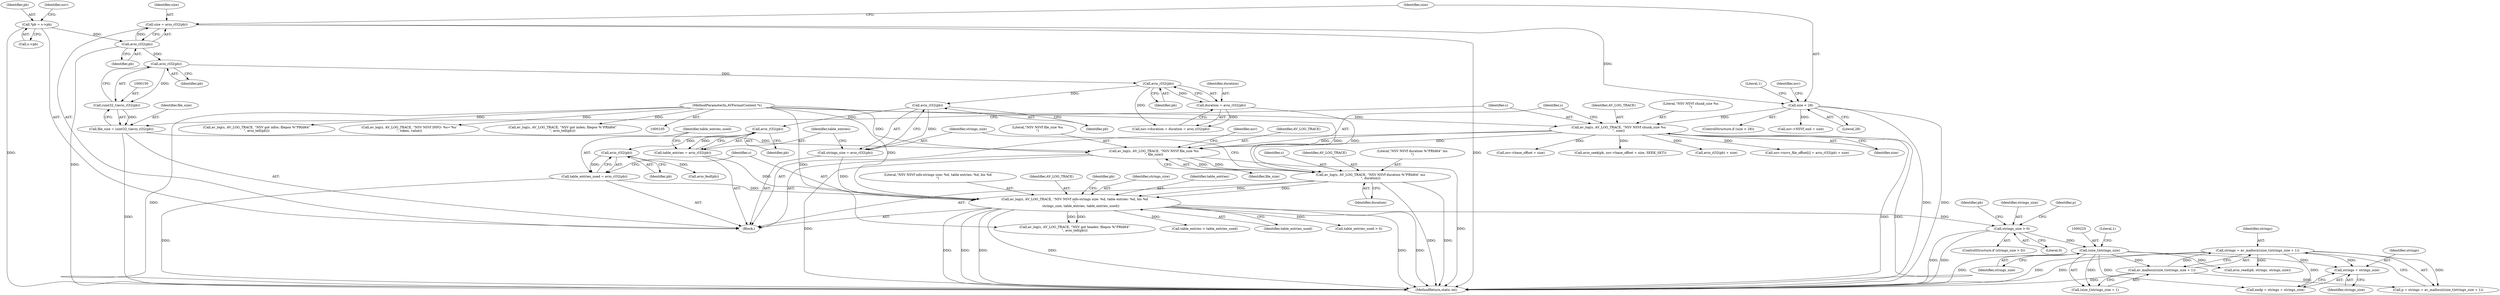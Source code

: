 digraph "0_FFmpeg_c24bcb553650b91e9eff15ef6e54ca73de2453b7@pointer" {
"1000236" [label="(Call,strings + strings_size)"];
"1000220" [label="(Call,strings = av_mallocz((size_t)strings_size + 1))"];
"1000222" [label="(Call,av_mallocz((size_t)strings_size + 1))"];
"1000224" [label="(Call,(size_t)strings_size)"];
"1000208" [label="(Call,strings_size > 0)"];
"1000188" [label="(Call,av_log(s, AV_LOG_TRACE, \"NSV NSVf info-strings size: %d, table entries: %d, bis %d\n\",\n            strings_size, table_entries, table_entries_used))"];
"1000171" [label="(Call,av_log(s, AV_LOG_TRACE, \"NSV NSVf duration %\"PRId64\" ms\n\", duration))"];
"1000158" [label="(Call,av_log(s, AV_LOG_TRACE, \"NSV NSVf file_size %u\n\", file_size))"];
"1000153" [label="(Call,av_log(s, AV_LOG_TRACE, \"NSV NSVf chunk_size %u\n\", size))"];
"1000106" [label="(MethodParameterIn,AVFormatContext *s)"];
"1000136" [label="(Call,size < 28)"];
"1000131" [label="(Call,size = avio_rl32(pb))"];
"1000133" [label="(Call,avio_rl32(pb))"];
"1000115" [label="(Call,*pb = s->pb)"];
"1000147" [label="(Call,file_size = (uint32_t)avio_rl32(pb))"];
"1000149" [label="(Call,(uint32_t)avio_rl32(pb))"];
"1000151" [label="(Call,avio_rl32(pb))"];
"1000167" [label="(Call,duration = avio_rl32(pb))"];
"1000169" [label="(Call,avio_rl32(pb))"];
"1000176" [label="(Call,strings_size = avio_rl32(pb))"];
"1000178" [label="(Call,avio_rl32(pb))"];
"1000180" [label="(Call,table_entries = avio_rl32(pb))"];
"1000182" [label="(Call,avio_rl32(pb))"];
"1000184" [label="(Call,table_entries_used = avio_rl32(pb))"];
"1000186" [label="(Call,avio_rl32(pb))"];
"1000175" [label="(Identifier,duration)"];
"1000180" [label="(Call,table_entries = avio_rl32(pb))"];
"1000141" [label="(Literal,1)"];
"1000161" [label="(Literal,\"NSV NSVf file_size %u\n\")"];
"1000169" [label="(Call,avio_rl32(pb))"];
"1000407" [label="(Call,table_entries > table_entries_used)"];
"1000159" [label="(Identifier,s)"];
"1000191" [label="(Literal,\"NSV NSVf info-strings size: %d, table entries: %d, bis %d\n\")"];
"1000210" [label="(Literal,0)"];
"1000133" [label="(Call,avio_rl32(pb))"];
"1000177" [label="(Identifier,strings_size)"];
"1000183" [label="(Identifier,pb)"];
"1000194" [label="(Identifier,table_entries_used)"];
"1000134" [label="(Identifier,pb)"];
"1000190" [label="(Identifier,AV_LOG_TRACE)"];
"1000107" [label="(Block,)"];
"1000197" [label="(Identifier,pb)"];
"1000209" [label="(Identifier,strings_size)"];
"1000220" [label="(Call,strings = av_mallocz((size_t)strings_size + 1))"];
"1000234" [label="(Call,endp = strings + strings_size)"];
"1000196" [label="(Call,avio_feof(pb))"];
"1000187" [label="(Identifier,pb)"];
"1000482" [label="(MethodReturn,static int)"];
"1000151" [label="(Call,avio_rl32(pb))"];
"1000155" [label="(Identifier,AV_LOG_TRACE)"];
"1000162" [label="(Identifier,file_size)"];
"1000333" [label="(Call,av_log(s, AV_LOG_TRACE, \"NSV got infos; filepos %\"PRId64\"\n\", avio_tell(pb)))"];
"1000208" [label="(Call,strings_size > 0)"];
"1000181" [label="(Identifier,table_entries)"];
"1000128" [label="(Identifier,nsv)"];
"1000136" [label="(Call,size < 28)"];
"1000131" [label="(Call,size = avio_rl32(pb))"];
"1000463" [label="(Call,nsv->base_offset + size)"];
"1000135" [label="(ControlStructure,if (size < 28))"];
"1000340" [label="(Call,table_entries_used > 0)"];
"1000461" [label="(Call,avio_seek(pb, nsv->base_offset + size, SEEK_SET))"];
"1000165" [label="(Identifier,nsv)"];
"1000156" [label="(Literal,\"NSV NSVf chunk_size %u\n\")"];
"1000167" [label="(Call,duration = avio_rl32(pb))"];
"1000239" [label="(Call,avio_read(pb, strings, strings_size))"];
"1000106" [label="(MethodParameterIn,AVFormatContext *s)"];
"1000168" [label="(Identifier,duration)"];
"1000148" [label="(Identifier,file_size)"];
"1000227" [label="(Literal,1)"];
"1000172" [label="(Identifier,s)"];
"1000236" [label="(Call,strings + strings_size)"];
"1000154" [label="(Identifier,s)"];
"1000186" [label="(Call,avio_rl32(pb))"];
"1000142" [label="(Call,nsv->NSVf_end = size)"];
"1000116" [label="(Identifier,pb)"];
"1000401" [label="(Call,avio_rl32(pb) + size)"];
"1000144" [label="(Identifier,nsv)"];
"1000185" [label="(Identifier,table_entries_used)"];
"1000182" [label="(Call,avio_rl32(pb))"];
"1000223" [label="(Call,(size_t)strings_size + 1)"];
"1000189" [label="(Identifier,s)"];
"1000173" [label="(Identifier,AV_LOG_TRACE)"];
"1000147" [label="(Call,file_size = (uint32_t)avio_rl32(pb))"];
"1000192" [label="(Identifier,strings_size)"];
"1000238" [label="(Identifier,strings_size)"];
"1000237" [label="(Identifier,strings)"];
"1000158" [label="(Call,av_log(s, AV_LOG_TRACE, \"NSV NSVf file_size %u\n\", file_size))"];
"1000219" [label="(Identifier,p)"];
"1000224" [label="(Call,(size_t)strings_size)"];
"1000201" [label="(Call,av_log(s, AV_LOG_TRACE, \"NSV got header; filepos %\"PRId64\"\n\", avio_tell(pb)))"];
"1000132" [label="(Identifier,size)"];
"1000395" [label="(Call,nsv->nsvs_file_offset[i] = avio_rl32(pb) + size)"];
"1000226" [label="(Identifier,strings_size)"];
"1000117" [label="(Call,s->pb)"];
"1000222" [label="(Call,av_mallocz((size_t)strings_size + 1))"];
"1000184" [label="(Call,table_entries_used = avio_rl32(pb))"];
"1000176" [label="(Call,strings_size = avio_rl32(pb))"];
"1000160" [label="(Identifier,AV_LOG_TRACE)"];
"1000153" [label="(Call,av_log(s, AV_LOG_TRACE, \"NSV NSVf chunk_size %u\n\", size))"];
"1000221" [label="(Identifier,strings)"];
"1000174" [label="(Literal,\"NSV NSVf duration %\"PRId64\" ms\n\")"];
"1000311" [label="(Call,av_log(s, AV_LOG_TRACE, \"NSV NSVf INFO: %s='%s'\n\", token, value))"];
"1000137" [label="(Identifier,size)"];
"1000171" [label="(Call,av_log(s, AV_LOG_TRACE, \"NSV NSVf duration %\"PRId64\" ms\n\", duration))"];
"1000193" [label="(Identifier,table_entries)"];
"1000157" [label="(Identifier,size)"];
"1000207" [label="(ControlStructure,if (strings_size > 0))"];
"1000179" [label="(Identifier,pb)"];
"1000138" [label="(Literal,28)"];
"1000152" [label="(Identifier,pb)"];
"1000455" [label="(Call,av_log(s, AV_LOG_TRACE, \"NSV got index; filepos %\"PRId64\"\n\", avio_tell(pb)))"];
"1000170" [label="(Identifier,pb)"];
"1000178" [label="(Call,avio_rl32(pb))"];
"1000149" [label="(Call,(uint32_t)avio_rl32(pb))"];
"1000115" [label="(Call,*pb = s->pb)"];
"1000329" [label="(Identifier,pb)"];
"1000188" [label="(Call,av_log(s, AV_LOG_TRACE, \"NSV NSVf info-strings size: %d, table entries: %d, bis %d\n\",\n            strings_size, table_entries, table_entries_used))"];
"1000163" [label="(Call,nsv->duration = duration = avio_rl32(pb))"];
"1000218" [label="(Call,p = strings = av_mallocz((size_t)strings_size + 1))"];
"1000236" -> "1000234"  [label="AST: "];
"1000236" -> "1000238"  [label="CFG: "];
"1000237" -> "1000236"  [label="AST: "];
"1000238" -> "1000236"  [label="AST: "];
"1000234" -> "1000236"  [label="CFG: "];
"1000220" -> "1000236"  [label="DDG: "];
"1000224" -> "1000236"  [label="DDG: "];
"1000220" -> "1000218"  [label="AST: "];
"1000220" -> "1000222"  [label="CFG: "];
"1000221" -> "1000220"  [label="AST: "];
"1000222" -> "1000220"  [label="AST: "];
"1000218" -> "1000220"  [label="CFG: "];
"1000220" -> "1000482"  [label="DDG: "];
"1000220" -> "1000482"  [label="DDG: "];
"1000220" -> "1000218"  [label="DDG: "];
"1000222" -> "1000220"  [label="DDG: "];
"1000220" -> "1000234"  [label="DDG: "];
"1000220" -> "1000239"  [label="DDG: "];
"1000222" -> "1000223"  [label="CFG: "];
"1000223" -> "1000222"  [label="AST: "];
"1000222" -> "1000482"  [label="DDG: "];
"1000222" -> "1000218"  [label="DDG: "];
"1000224" -> "1000222"  [label="DDG: "];
"1000224" -> "1000223"  [label="AST: "];
"1000224" -> "1000226"  [label="CFG: "];
"1000225" -> "1000224"  [label="AST: "];
"1000226" -> "1000224"  [label="AST: "];
"1000227" -> "1000224"  [label="CFG: "];
"1000224" -> "1000482"  [label="DDG: "];
"1000224" -> "1000223"  [label="DDG: "];
"1000208" -> "1000224"  [label="DDG: "];
"1000224" -> "1000234"  [label="DDG: "];
"1000224" -> "1000239"  [label="DDG: "];
"1000208" -> "1000207"  [label="AST: "];
"1000208" -> "1000210"  [label="CFG: "];
"1000209" -> "1000208"  [label="AST: "];
"1000210" -> "1000208"  [label="AST: "];
"1000219" -> "1000208"  [label="CFG: "];
"1000329" -> "1000208"  [label="CFG: "];
"1000208" -> "1000482"  [label="DDG: "];
"1000208" -> "1000482"  [label="DDG: "];
"1000188" -> "1000208"  [label="DDG: "];
"1000188" -> "1000107"  [label="AST: "];
"1000188" -> "1000194"  [label="CFG: "];
"1000189" -> "1000188"  [label="AST: "];
"1000190" -> "1000188"  [label="AST: "];
"1000191" -> "1000188"  [label="AST: "];
"1000192" -> "1000188"  [label="AST: "];
"1000193" -> "1000188"  [label="AST: "];
"1000194" -> "1000188"  [label="AST: "];
"1000197" -> "1000188"  [label="CFG: "];
"1000188" -> "1000482"  [label="DDG: "];
"1000188" -> "1000482"  [label="DDG: "];
"1000188" -> "1000482"  [label="DDG: "];
"1000188" -> "1000482"  [label="DDG: "];
"1000188" -> "1000482"  [label="DDG: "];
"1000188" -> "1000482"  [label="DDG: "];
"1000171" -> "1000188"  [label="DDG: "];
"1000171" -> "1000188"  [label="DDG: "];
"1000106" -> "1000188"  [label="DDG: "];
"1000176" -> "1000188"  [label="DDG: "];
"1000180" -> "1000188"  [label="DDG: "];
"1000184" -> "1000188"  [label="DDG: "];
"1000188" -> "1000201"  [label="DDG: "];
"1000188" -> "1000201"  [label="DDG: "];
"1000188" -> "1000340"  [label="DDG: "];
"1000188" -> "1000407"  [label="DDG: "];
"1000171" -> "1000107"  [label="AST: "];
"1000171" -> "1000175"  [label="CFG: "];
"1000172" -> "1000171"  [label="AST: "];
"1000173" -> "1000171"  [label="AST: "];
"1000174" -> "1000171"  [label="AST: "];
"1000175" -> "1000171"  [label="AST: "];
"1000177" -> "1000171"  [label="CFG: "];
"1000171" -> "1000482"  [label="DDG: "];
"1000171" -> "1000482"  [label="DDG: "];
"1000158" -> "1000171"  [label="DDG: "];
"1000158" -> "1000171"  [label="DDG: "];
"1000106" -> "1000171"  [label="DDG: "];
"1000167" -> "1000171"  [label="DDG: "];
"1000158" -> "1000107"  [label="AST: "];
"1000158" -> "1000162"  [label="CFG: "];
"1000159" -> "1000158"  [label="AST: "];
"1000160" -> "1000158"  [label="AST: "];
"1000161" -> "1000158"  [label="AST: "];
"1000162" -> "1000158"  [label="AST: "];
"1000165" -> "1000158"  [label="CFG: "];
"1000158" -> "1000482"  [label="DDG: "];
"1000158" -> "1000482"  [label="DDG: "];
"1000153" -> "1000158"  [label="DDG: "];
"1000153" -> "1000158"  [label="DDG: "];
"1000106" -> "1000158"  [label="DDG: "];
"1000147" -> "1000158"  [label="DDG: "];
"1000153" -> "1000107"  [label="AST: "];
"1000153" -> "1000157"  [label="CFG: "];
"1000154" -> "1000153"  [label="AST: "];
"1000155" -> "1000153"  [label="AST: "];
"1000156" -> "1000153"  [label="AST: "];
"1000157" -> "1000153"  [label="AST: "];
"1000159" -> "1000153"  [label="CFG: "];
"1000153" -> "1000482"  [label="DDG: "];
"1000153" -> "1000482"  [label="DDG: "];
"1000106" -> "1000153"  [label="DDG: "];
"1000136" -> "1000153"  [label="DDG: "];
"1000153" -> "1000395"  [label="DDG: "];
"1000153" -> "1000401"  [label="DDG: "];
"1000153" -> "1000461"  [label="DDG: "];
"1000153" -> "1000463"  [label="DDG: "];
"1000106" -> "1000105"  [label="AST: "];
"1000106" -> "1000482"  [label="DDG: "];
"1000106" -> "1000201"  [label="DDG: "];
"1000106" -> "1000311"  [label="DDG: "];
"1000106" -> "1000333"  [label="DDG: "];
"1000106" -> "1000455"  [label="DDG: "];
"1000136" -> "1000135"  [label="AST: "];
"1000136" -> "1000138"  [label="CFG: "];
"1000137" -> "1000136"  [label="AST: "];
"1000138" -> "1000136"  [label="AST: "];
"1000141" -> "1000136"  [label="CFG: "];
"1000144" -> "1000136"  [label="CFG: "];
"1000136" -> "1000482"  [label="DDG: "];
"1000136" -> "1000482"  [label="DDG: "];
"1000131" -> "1000136"  [label="DDG: "];
"1000136" -> "1000142"  [label="DDG: "];
"1000131" -> "1000107"  [label="AST: "];
"1000131" -> "1000133"  [label="CFG: "];
"1000132" -> "1000131"  [label="AST: "];
"1000133" -> "1000131"  [label="AST: "];
"1000137" -> "1000131"  [label="CFG: "];
"1000131" -> "1000482"  [label="DDG: "];
"1000133" -> "1000131"  [label="DDG: "];
"1000133" -> "1000134"  [label="CFG: "];
"1000134" -> "1000133"  [label="AST: "];
"1000133" -> "1000482"  [label="DDG: "];
"1000115" -> "1000133"  [label="DDG: "];
"1000133" -> "1000151"  [label="DDG: "];
"1000115" -> "1000107"  [label="AST: "];
"1000115" -> "1000117"  [label="CFG: "];
"1000116" -> "1000115"  [label="AST: "];
"1000117" -> "1000115"  [label="AST: "];
"1000128" -> "1000115"  [label="CFG: "];
"1000115" -> "1000482"  [label="DDG: "];
"1000147" -> "1000107"  [label="AST: "];
"1000147" -> "1000149"  [label="CFG: "];
"1000148" -> "1000147"  [label="AST: "];
"1000149" -> "1000147"  [label="AST: "];
"1000154" -> "1000147"  [label="CFG: "];
"1000147" -> "1000482"  [label="DDG: "];
"1000149" -> "1000147"  [label="DDG: "];
"1000149" -> "1000151"  [label="CFG: "];
"1000150" -> "1000149"  [label="AST: "];
"1000151" -> "1000149"  [label="AST: "];
"1000151" -> "1000149"  [label="DDG: "];
"1000151" -> "1000152"  [label="CFG: "];
"1000152" -> "1000151"  [label="AST: "];
"1000151" -> "1000169"  [label="DDG: "];
"1000167" -> "1000163"  [label="AST: "];
"1000167" -> "1000169"  [label="CFG: "];
"1000168" -> "1000167"  [label="AST: "];
"1000169" -> "1000167"  [label="AST: "];
"1000163" -> "1000167"  [label="CFG: "];
"1000167" -> "1000163"  [label="DDG: "];
"1000169" -> "1000167"  [label="DDG: "];
"1000169" -> "1000170"  [label="CFG: "];
"1000170" -> "1000169"  [label="AST: "];
"1000169" -> "1000163"  [label="DDG: "];
"1000169" -> "1000178"  [label="DDG: "];
"1000176" -> "1000107"  [label="AST: "];
"1000176" -> "1000178"  [label="CFG: "];
"1000177" -> "1000176"  [label="AST: "];
"1000178" -> "1000176"  [label="AST: "];
"1000181" -> "1000176"  [label="CFG: "];
"1000178" -> "1000176"  [label="DDG: "];
"1000178" -> "1000179"  [label="CFG: "];
"1000179" -> "1000178"  [label="AST: "];
"1000178" -> "1000182"  [label="DDG: "];
"1000180" -> "1000107"  [label="AST: "];
"1000180" -> "1000182"  [label="CFG: "];
"1000181" -> "1000180"  [label="AST: "];
"1000182" -> "1000180"  [label="AST: "];
"1000185" -> "1000180"  [label="CFG: "];
"1000182" -> "1000180"  [label="DDG: "];
"1000182" -> "1000183"  [label="CFG: "];
"1000183" -> "1000182"  [label="AST: "];
"1000182" -> "1000186"  [label="DDG: "];
"1000184" -> "1000107"  [label="AST: "];
"1000184" -> "1000186"  [label="CFG: "];
"1000185" -> "1000184"  [label="AST: "];
"1000186" -> "1000184"  [label="AST: "];
"1000189" -> "1000184"  [label="CFG: "];
"1000184" -> "1000482"  [label="DDG: "];
"1000186" -> "1000184"  [label="DDG: "];
"1000186" -> "1000187"  [label="CFG: "];
"1000187" -> "1000186"  [label="AST: "];
"1000186" -> "1000196"  [label="DDG: "];
}
